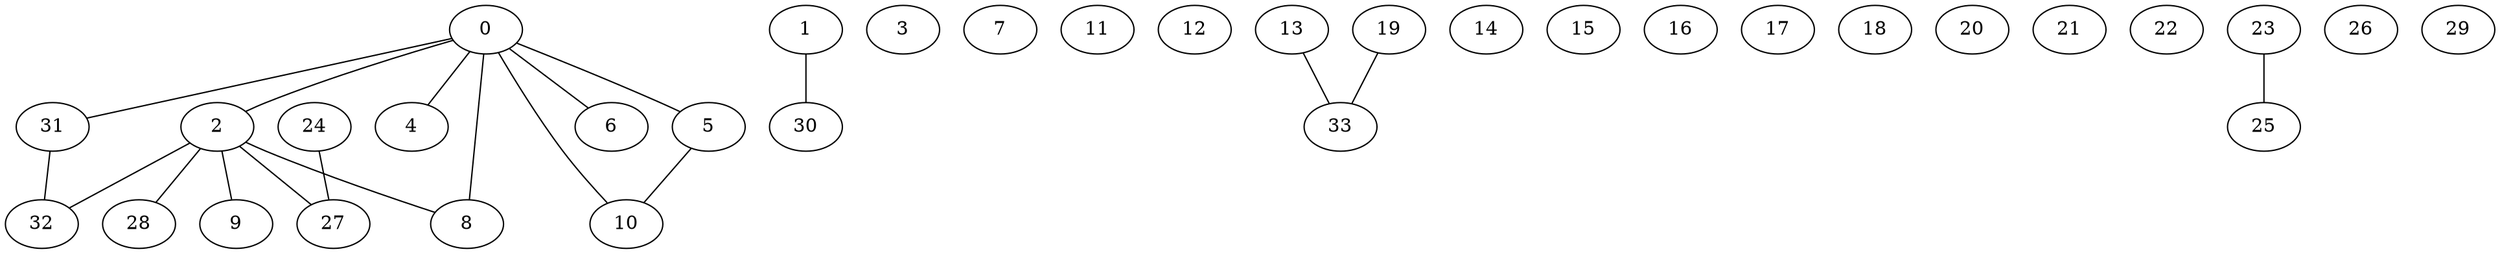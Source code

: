 graph {
	0 -- 2
	0 -- 4
	0 -- 5
	0 -- 6
	0 -- 8
	0 -- 10
	0 -- 31
	1 -- 30
	2 -- 8
	2 -- 9
	2 -- 27
	2 -- 28
	2 -- 32
	3
	5 -- 10
	7
	11
	12
	13 -- 33
	14
	15
	16
	17
	18
	19 -- 33
	20
	21
	22
	23 -- 25
	24 -- 27
	26
	29
	31 -- 32
}
